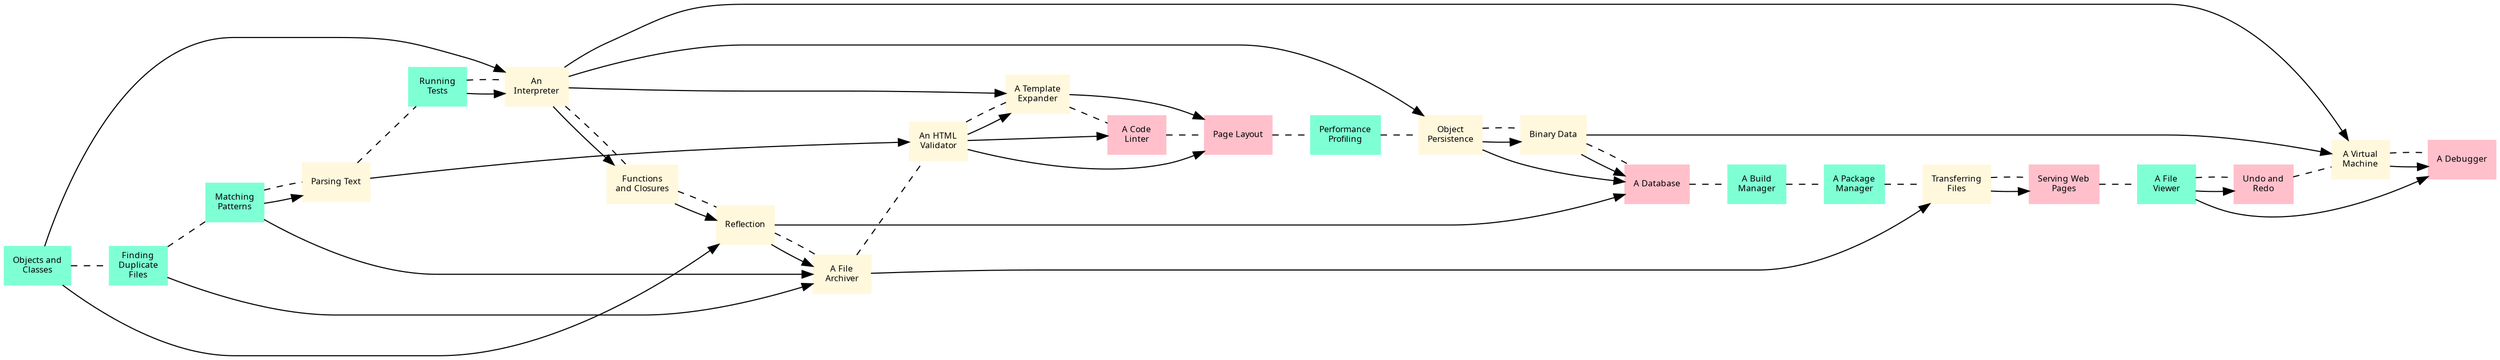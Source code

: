digraph {
	graph [rankdir=LR]
	node [fontname=Verdana fontsize=8 shape=box style=filled]
	oop [label=<Objects and<br/>Classes> color=aquamarine]
	dup [label=<Finding<br/>Duplicate<br/>Files> color=aquamarine]
	glob [label=<Matching<br/>Patterns> color=aquamarine]
	parse [label=<Parsing Text> color=cornsilk]
	test [label=<Running<br/>Tests> color=aquamarine]
	interp [label=<An<br/>Interpreter> color=cornsilk]
	func [label=<Functions<br/>and Closures> color=cornsilk]
	reflect [label=<Reflection> color=cornsilk]
	archive [label=<A File<br/>Archiver> color=cornsilk]
	check [label=<An HTML<br/>Validator> color=cornsilk]
	template [label=<A Template<br/>Expander> color=cornsilk]
	lint [label=<A Code<br/>Linter> color=pink]
	layout [label=<Page Layout> color=pink]
	perf [label=<Performance<br/>Profiling> color=aquamarine]
	persist [label=<Object<br/>Persistence> color=cornsilk]
	binary [label=<Binary Data> color=cornsilk]
	db [label=<A Database> color=pink]
	build [label=<A Build<br/>Manager> color=aquamarine]
	pack [label=<A Package<br/>Manager> color=aquamarine]
	ftp [label=<Transferring<br/>Files> color=cornsilk]
	http [label=<Serving Web<br/>Pages> color=pink]
	viewer [label=<A File<br/>Viewer> color=aquamarine]
	undo [label=<Undo and<br/>Redo> color=pink]
	vm [label=<A Virtual<br/>Machine> color=cornsilk]
	debugger [label=<A Debugger> color=pink]
	glob -> parse
	test -> interp
	oop -> interp
	interp -> func
	func -> reflect
	oop -> reflect
	reflect -> archive
	dup -> archive
	glob -> archive
	parse -> check
	check -> template
	interp -> template
	check -> lint
	check -> layout
	template -> layout
	interp -> persist
	persist -> binary
	binary -> db
	persist -> db
	reflect -> db
	archive -> ftp
	ftp -> http
	viewer -> undo
	binary -> vm
	interp -> vm
	viewer -> debugger
	vm -> debugger
	oop -> dup [arrowhead=none style=dashed]
	dup -> glob [arrowhead=none style=dashed]
	glob -> parse [arrowhead=none style=dashed]
	parse -> test [arrowhead=none style=dashed]
	test -> interp [arrowhead=none style=dashed]
	interp -> func [arrowhead=none style=dashed]
	func -> reflect [arrowhead=none style=dashed]
	reflect -> archive [arrowhead=none style=dashed]
	archive -> check [arrowhead=none style=dashed]
	check -> template [arrowhead=none style=dashed]
	template -> lint [arrowhead=none style=dashed]
	lint -> layout [arrowhead=none style=dashed]
	layout -> perf [arrowhead=none style=dashed]
	perf -> persist [arrowhead=none style=dashed]
	persist -> binary [arrowhead=none style=dashed]
	binary -> db [arrowhead=none style=dashed]
	db -> build [arrowhead=none style=dashed]
	build -> pack [arrowhead=none style=dashed]
	pack -> ftp [arrowhead=none style=dashed]
	ftp -> http [arrowhead=none style=dashed]
	http -> viewer [arrowhead=none style=dashed]
	viewer -> undo [arrowhead=none style=dashed]
	undo -> vm [arrowhead=none style=dashed]
	vm -> debugger [arrowhead=none style=dashed]
}
